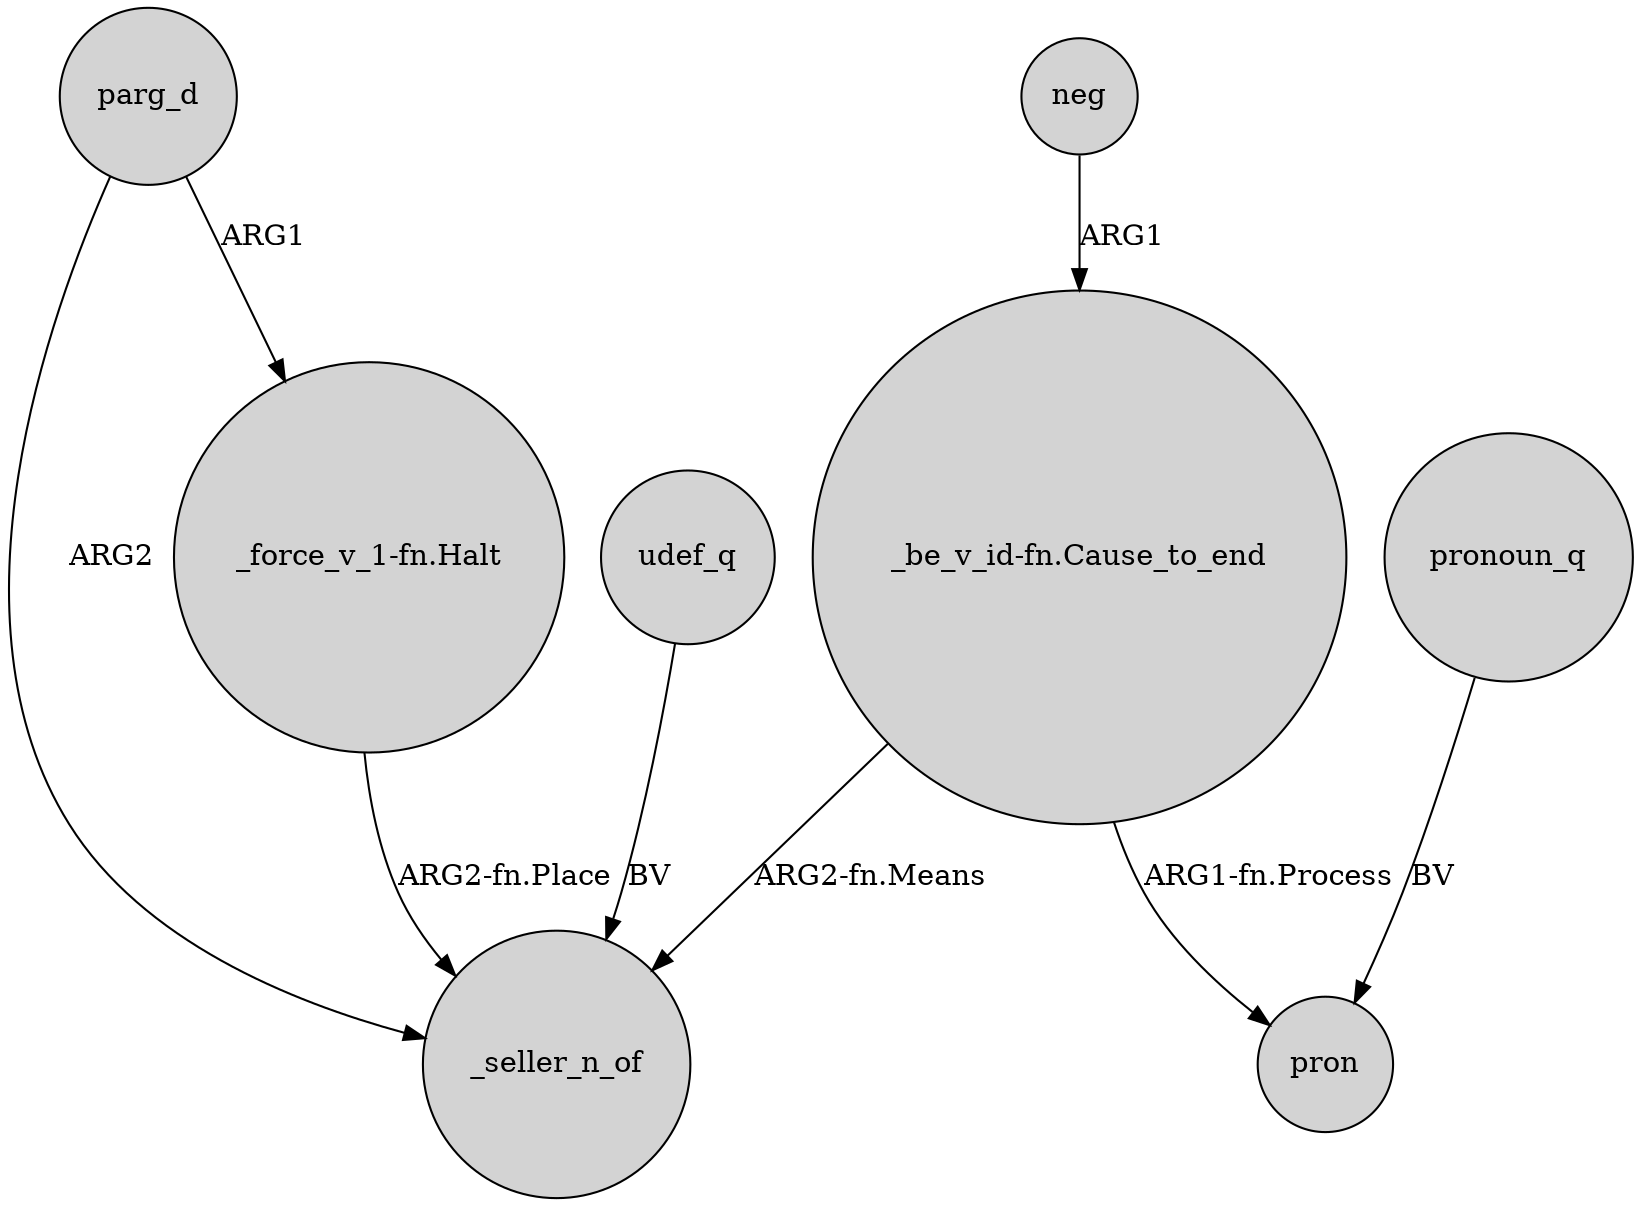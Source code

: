 digraph {
	node [shape=circle style=filled]
	parg_d -> "_force_v_1-fn.Halt" [label=ARG1]
	"_be_v_id-fn.Cause_to_end" -> _seller_n_of [label="ARG2-fn.Means"]
	"_force_v_1-fn.Halt" -> _seller_n_of [label="ARG2-fn.Place"]
	udef_q -> _seller_n_of [label=BV]
	pronoun_q -> pron [label=BV]
	"_be_v_id-fn.Cause_to_end" -> pron [label="ARG1-fn.Process"]
	neg -> "_be_v_id-fn.Cause_to_end" [label=ARG1]
	parg_d -> _seller_n_of [label=ARG2]
}
